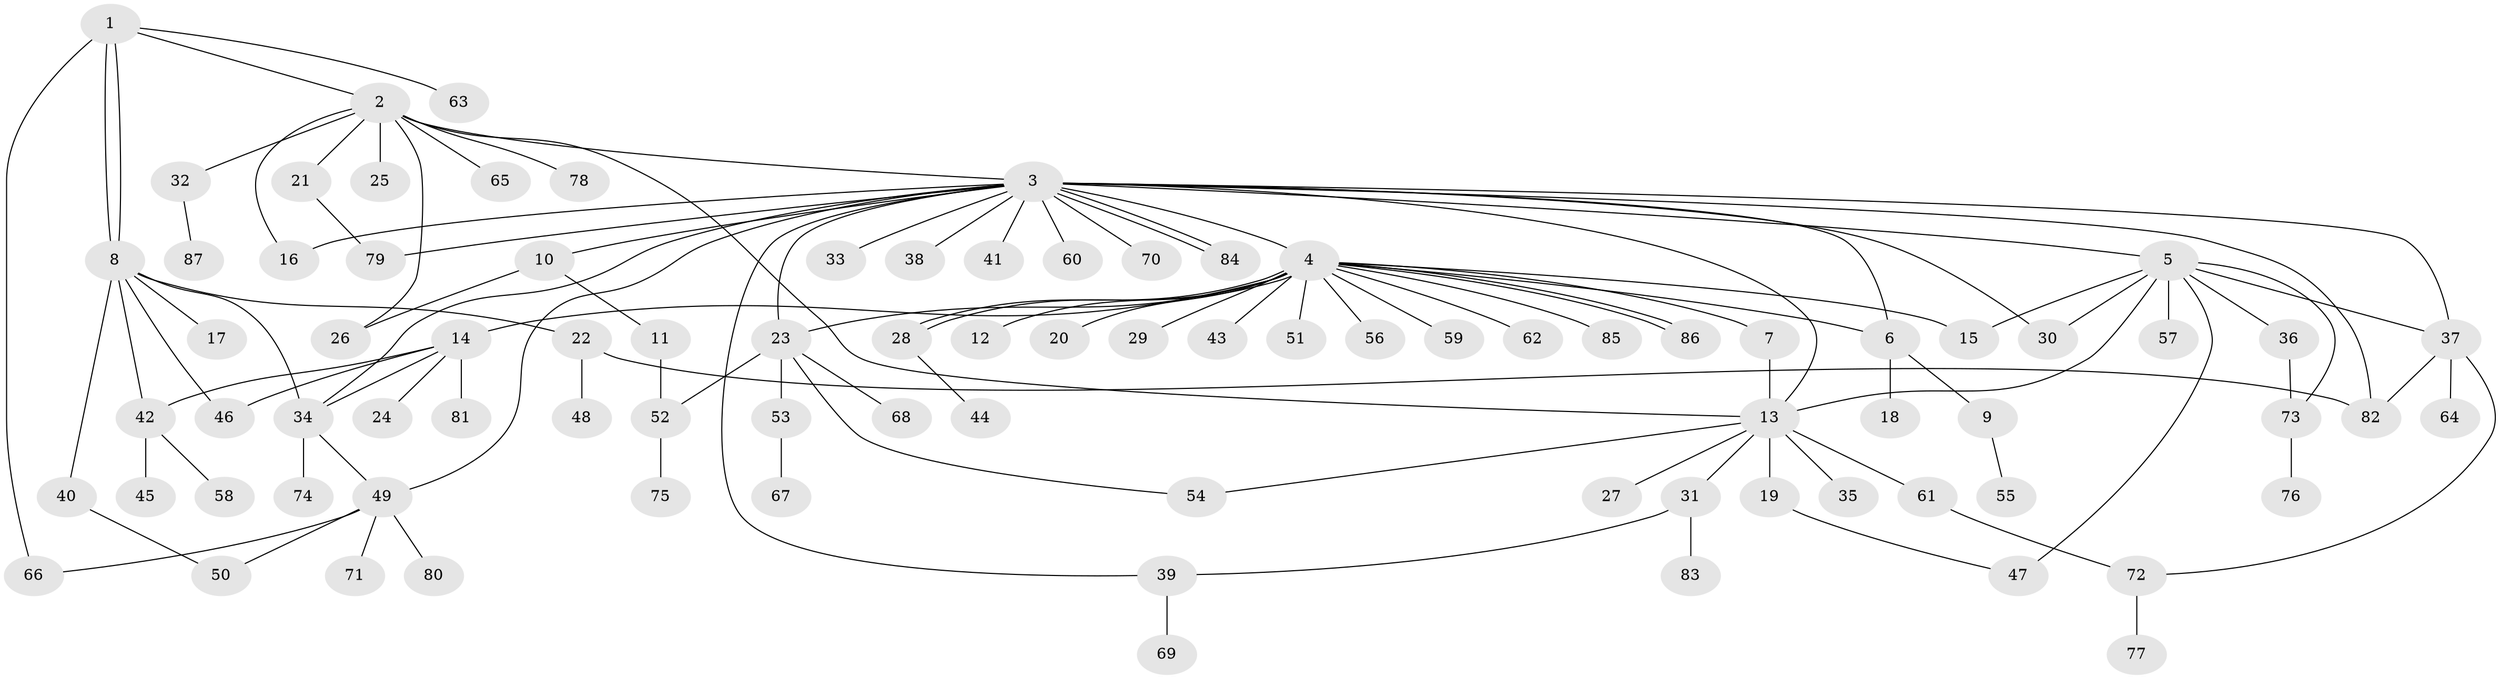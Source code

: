 // Generated by graph-tools (version 1.1) at 2025/26/03/09/25 03:26:06]
// undirected, 87 vertices, 116 edges
graph export_dot {
graph [start="1"]
  node [color=gray90,style=filled];
  1;
  2;
  3;
  4;
  5;
  6;
  7;
  8;
  9;
  10;
  11;
  12;
  13;
  14;
  15;
  16;
  17;
  18;
  19;
  20;
  21;
  22;
  23;
  24;
  25;
  26;
  27;
  28;
  29;
  30;
  31;
  32;
  33;
  34;
  35;
  36;
  37;
  38;
  39;
  40;
  41;
  42;
  43;
  44;
  45;
  46;
  47;
  48;
  49;
  50;
  51;
  52;
  53;
  54;
  55;
  56;
  57;
  58;
  59;
  60;
  61;
  62;
  63;
  64;
  65;
  66;
  67;
  68;
  69;
  70;
  71;
  72;
  73;
  74;
  75;
  76;
  77;
  78;
  79;
  80;
  81;
  82;
  83;
  84;
  85;
  86;
  87;
  1 -- 2;
  1 -- 8;
  1 -- 8;
  1 -- 63;
  1 -- 66;
  2 -- 3;
  2 -- 13;
  2 -- 16;
  2 -- 21;
  2 -- 25;
  2 -- 26;
  2 -- 32;
  2 -- 65;
  2 -- 78;
  3 -- 4;
  3 -- 5;
  3 -- 6;
  3 -- 10;
  3 -- 13;
  3 -- 16;
  3 -- 23;
  3 -- 30;
  3 -- 33;
  3 -- 34;
  3 -- 37;
  3 -- 38;
  3 -- 39;
  3 -- 41;
  3 -- 49;
  3 -- 60;
  3 -- 70;
  3 -- 79;
  3 -- 82;
  3 -- 84;
  3 -- 84;
  4 -- 6;
  4 -- 7;
  4 -- 12;
  4 -- 14;
  4 -- 15;
  4 -- 20;
  4 -- 23;
  4 -- 28;
  4 -- 28;
  4 -- 29;
  4 -- 43;
  4 -- 51;
  4 -- 56;
  4 -- 59;
  4 -- 62;
  4 -- 85;
  4 -- 86;
  4 -- 86;
  5 -- 13;
  5 -- 15;
  5 -- 30;
  5 -- 36;
  5 -- 37;
  5 -- 47;
  5 -- 57;
  5 -- 73;
  6 -- 9;
  6 -- 18;
  7 -- 13;
  8 -- 17;
  8 -- 22;
  8 -- 34;
  8 -- 40;
  8 -- 42;
  8 -- 46;
  9 -- 55;
  10 -- 11;
  10 -- 26;
  11 -- 52;
  13 -- 19;
  13 -- 27;
  13 -- 31;
  13 -- 35;
  13 -- 54;
  13 -- 61;
  14 -- 24;
  14 -- 34;
  14 -- 42;
  14 -- 46;
  14 -- 81;
  19 -- 47;
  21 -- 79;
  22 -- 48;
  22 -- 82;
  23 -- 52;
  23 -- 53;
  23 -- 54;
  23 -- 68;
  28 -- 44;
  31 -- 39;
  31 -- 83;
  32 -- 87;
  34 -- 49;
  34 -- 74;
  36 -- 73;
  37 -- 64;
  37 -- 72;
  37 -- 82;
  39 -- 69;
  40 -- 50;
  42 -- 45;
  42 -- 58;
  49 -- 50;
  49 -- 66;
  49 -- 71;
  49 -- 80;
  52 -- 75;
  53 -- 67;
  61 -- 72;
  72 -- 77;
  73 -- 76;
}

